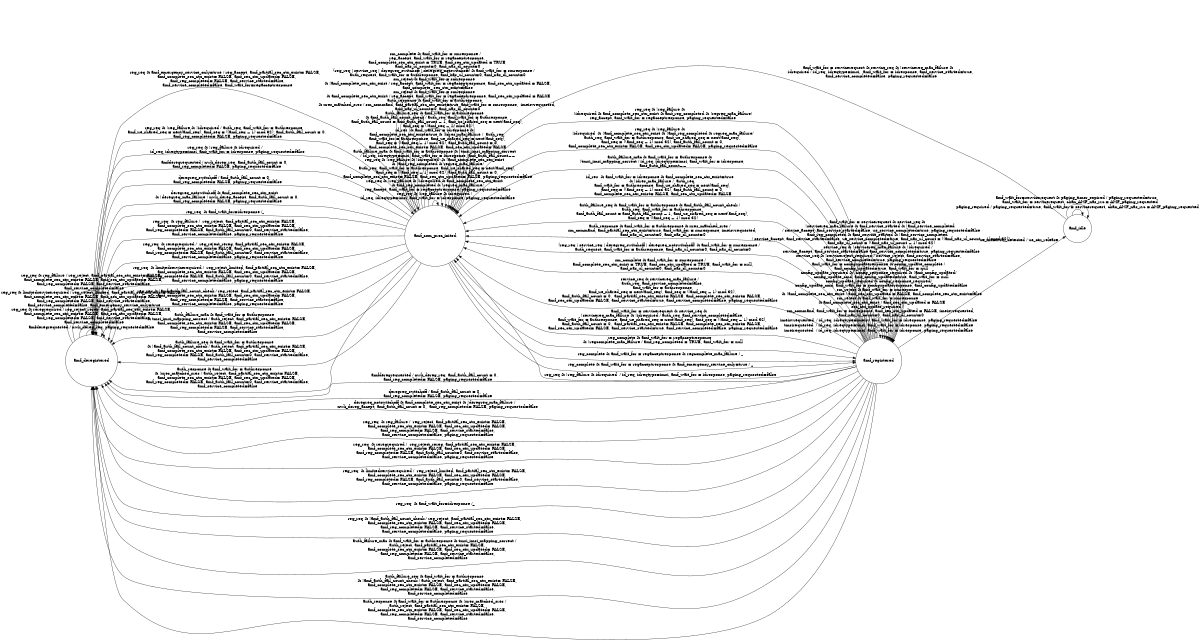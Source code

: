 digraph amf{
rankdir = LR;
size = "8,5"
node [shape = circle, label="amf_deregistered"]amf_deregistered;
node [shape = circle, label="amf_com_proc_inited"]amf_com_proc_inited;
node [shape = circle, label="amf_registered"]amf_registered;
node [shape = circle, label="amf_idle"]amf_idle;


//initial_state: amf_deregistered
//incoming messages: null_action; deregreq_switchoff; reg_req; deregreq_notswitchoff; id_res; auth_response; auth_failure_mac; auth_failure_seq; sm_complete; sm_reject; reg_complete; config_update_complete; service_req; ue_dereg_accept
//outgoing messages: null_action; auth_reject; reg_reject; reg_reject_rereg; reg_reject_limited; nwk_dereg_req; service_reject; id_req; auth_req; sm_command; reg_accept; config_update_cmd; service_accept; ue_ctx_release; nwk_dereg_accept;
////rrcincomingmessages: null_action; amf_nas_ul_info_transfer
////rrcoutgoingmessages: null_action; amf_nas_dl_info_transfer
//environment variables: amfderegrequested; reg_failure; idrequired; regreq_mac_failure; deregreq_mac_failure; tmsi_imsi_mapping_correct; idres_mac_failure; xres_matched_sres; regcomplete_mac_failure; amf_config_update_required; sec_ctx_update_required; config_update_required; config_response_required; ue_inactivity_detected; paging_required; servicereq_mac_failure; servicereject_required; paging_timer_expired; reregrequired; limitedservicerequired; imeirequested; tmsirequested; imeisvrequested 
//state variables: amf_partial_sec_ctx_exist{true, false}<false>; amf_complete_sec_ctx_exist{true, false}<false>; amf_reg_completed{true, false}<false>; amf_config_updated{true, false}<false>; amf_sec_ctx_updated{true, false}<false>; amf_service_completed{true, false}<true>; amf_service_started{true, false}<false>; paging_requested{true, false}<false>; amf_wait_for{null, idresponse, authresponse, smresponse, regacceptresponse, configupdateresponse, servicerequest}<null>;chan_AMF_rrc_nas{AMF_ul_info_transfer, AMF_rrc_nas_null}<AMF_rrc_nas_null>; chan_AMF_nas_rrc{AMF_dl_info_transfer, AMF_paging_requested, AMF_ctx_release_requested, AMF_nas_rrc_null}<AMF_nas_rrc_null>; amf_emergency_service_only{true, false}<false>; idreqtype{suci, imsi, imei, imeisv, tmsi}<imsi>
//sequence variables: amf_nas_ul_count {0, 32}<0, ((amf_nas_ul_count + 1) mod 32)>; amf_nas_dl_count {0, 32}<0, ((ue_nas_dl_count + 1) mod 32)>; amf_auth_fail_count{0,5}<0,ue_auth_fail_count+1>; amf_seq{0, 32}<ue_seq + 1, ((amf_seq + 1) mod 32), amf_seq>
//define: amf_auth_fail_count_check  := (amf_auth_fail_count < 3)

amf_deregistered -> amf_deregistered [label = "amfderegrequested / nwk_dereg_req, paging_requested=false"]

amf_deregistered -> amf_com_proc_inited [label = "reg_req & amf_emergency_service_only=true / reg_accept, amf_partial_sec_ctx_exist= FALSE,
    amf_complete_sec_ctx_exist= FALSE, amf_sec_ctx_updated= FALSE, 
    amf_reg_completed= FALSE, amf_service_started=false,
    amf_service_completed=false, amf_wait_for=regacceptresponse"]

amf_deregistered -> amf_deregistered [label = "reg_req & reregrequired / reg_reject_rereg, amf_partial_sec_ctx_exist= FALSE,
    amf_complete_sec_ctx_exist= FALSE, amf_sec_ctx_updated= FALSE, 
    amf_reg_completed= FALSE, amf_service_started=false,
    amf_service_completed=false"]

amf_deregistered -> amf_deregistered [label = "reg_req & limitedservicerequired / reg_reject_limited, amf_partial_sec_ctx_exist= FALSE,
    amf_complete_sec_ctx_exist= FALSE, amf_sec_ctx_updated= FALSE, 
    amf_reg_completed= FALSE, amf_service_started=false,
    amf_service_completed=false, amf_emergency_service_only=true"]


amf_deregistered -> amf_deregistered [label = "reg_req & reg_failure / reg_reject, amf_partial_sec_ctx_exist= FALSE,
    amf_complete_sec_ctx_exist= FALSE, amf_sec_ctx_updated= FALSE, 
    amf_reg_completed= FALSE, amf_service_started=false,
    amf_service_completed=false"]


amf_deregistered -> amf_com_proc_inited [label = "reg_req & !reg_failure & !idrequired / auth_req, amf_wait_for = authresponse, 
    amf_ue_shared_seq = next(amf_seq), amf_seq = ((amf_seq + 1) mod 32), amf_auth_fail_count = 0, 
    amf_reg_completed= FALSE, paging_requested=false"]

amf_deregistered -> amf_com_proc_inited [label = "reg_req & !reg_failure & idrequired /
    id_req, idreqtype=imsi, amf_wait_for = idresponse, paging_requested=false"]


amf_com_proc_inited -> amf_deregistered [label = "amfderegrequested / nwk_dereg_req, amf_auth_fail_count = 0, 
    amf_reg_completed= FALSE, paging_requested=false "]

amf_com_proc_inited -> amf_deregistered [label = "deregreq_switchoff / amf_auth_fail_count = 0, 
    amf_reg_completed= FALSE, paging_requested=false"]

amf_com_proc_inited -> amf_deregistered [label = "deregreq_notswitchoff & amf_complete_sec_ctx_exist 
    & !deregreq_mac_failure / nwk_dereg_accept, amf_auth_fail_count = 0, 
    amf_reg_completed= FALSE, paging_requested=false"]


amf_com_proc_inited -> amf_deregistered [label = "reg_req  & amf_wait_for=idresponse /_"]


amf_com_proc_inited -> amf_deregistered [label = "reg_req  & reg_failure /  reg_reject, amf_partial_sec_ctx_exist= FALSE, 
    amf_complete_sec_ctx_exist= FALSE, amf_sec_ctx_updated= FALSE, 
    amf_reg_completed= FALSE, amf_auth_fail_count=0, amf_service_started=false,
    amf_service_completed=false, paging_requested=false"]

amf_com_proc_inited -> amf_deregistered [label = "reg_req  & reregrequired /  reg_reject_rereg, amf_partial_sec_ctx_exist= FALSE, 
    amf_complete_sec_ctx_exist= FALSE, amf_sec_ctx_updated= FALSE, 
    amf_reg_completed= FALSE, amf_auth_fail_count=0, amf_service_started=false,
    amf_service_completed=false, paging_requested=false"]

amf_com_proc_inited -> amf_deregistered [label = "reg_req  & limitedservicerequired /  reg_reject_limited, amf_partial_sec_ctx_exist= FALSE, 
    amf_complete_sec_ctx_exist= FALSE, amf_sec_ctx_updated= FALSE, 
    amf_reg_completed= FALSE, amf_auth_fail_count=0, amf_service_started=false,
    amf_service_completed=false, paging_requested=false"]


amf_com_proc_inited -> amf_com_proc_inited [label = "reg_req & !reg_failure & idrequired / 
    id_req, idreqtype=imsi, amf_wait_for = idresponse, paging_requested=false"]

amf_com_proc_inited -> amf_com_proc_inited [label = "reg_req & !reg_failure & !idrequired & amf_complete_sec_ctx_exist 
    & amf_reg_completed & !regreq_mac_failure/
    reg_accept, amf_wait_for = regacceptresponse, paging_requested=false"]

amf_com_proc_inited -> amf_com_proc_inited [label = "reg_req & !reg_failure & !idrequired  & !amf_complete_sec_ctx_exist 
    & !amf_reg_completed & regreq_mac_failure/
    auth_req, amf_wait_for = authresponse, amf_ue_shared_seq = next(amf_seq), 
    amf_seq = ((amf_seq + 1) mod 32), amf_auth_fail_count = 0, 
    amf_complete_sec_ctx_exist= FALSE, amf_sec_ctx_updated= FALSE, paging_requested=false"]



//TODO: Need to recheck whether the following one makes any sense
amf_com_proc_inited -> amf_deregistered [label = "reg_req & !amf_auth_fail_count_check / reg_reject, amf_partial_sec_ctx_exist= FALSE, 
    amf_complete_sec_ctx_exist= FALSE, amf_sec_ctx_updated= FALSE, 
    amf_reg_completed= FALSE, amf_service_started=false,
    amf_service_completed=false, paging_requested=false"]

amf_com_proc_inited -> amf_deregistered [label = "auth_failure_mac & amf_wait_for = authresponse 
    & tmsi_imsi_mapping_correct / auth_reject, amf_partial_sec_ctx_exist= FALSE, 
    amf_complete_sec_ctx_exist= FALSE, amf_sec_ctx_updated= FALSE, 
    amf_reg_completed= FALSE, amf_service_started=false,
    amf_service_completed=false"]

amf_com_proc_inited -> amf_com_proc_inited [label = "auth_failure_mac & amf_wait_for = authresponse & !tmsi_imsi_mapping_correct 
    / id_req, idreqtype=imsi, amf_wait_for = idresponse, amf_auth_fail_count++"]

amf_com_proc_inited -> amf_com_proc_inited [label = "id_res  & amf_wait_for = idresponse & 
    amf_complete_sec_ctx_exist=true & !idres_mac_failure /  auth_req, 
    amf_wait_for = authresponse, amf_ue_shared_seq = next(amf_seq), 
    amf_seq = ((amf_seq + 1) mod 32), amf_auth_fail_count = 0, 
    amf_complete_sec_ctx_exist= FALSE, amf_sec_ctx_updated= FALSE"]

amf_com_proc_inited -> amf_com_proc_inited [label = "auth_failure_seq & amf_wait_for = authresponse 
    & amf_auth_fail_count_check / auth_req, amf_wait_for = authresponse, 
    amf_auth_fail_count = amf_auth_fail_count + 1, amf_ue_shared_seq = next(amf_seq), 
    amf_seq = ((amf_seq + 1) mod 32)"]

amf_com_proc_inited -> amf_deregistered [label = "auth_failure_seq & amf_wait_for = authresponse 
    & !amf_auth_fail_count_check / auth_reject, amf_partial_sec_ctx_exist= FALSE, 
    amf_complete_sec_ctx_exist= FALSE, amf_sec_ctx_updated= FALSE, 
    amf_reg_completed= FALSE, amf_auth_fail_count=0, amf_service_started=false,
    amf_service_completed=false"]

amf_com_proc_inited -> amf_com_proc_inited [label = "auth_response & amf_wait_for = authresponse 
    & xres_matched_sres / sm_command, amf_partial_sec_ctx_exist=true, amf_wait_for = smresponse,  imeisvrequested, 
    amf_nas_ul_count=0, amf_nas_dl_count=0"]

//TODO: Need to check the standard
amf_com_proc_inited -> amf_deregistered [label = "auth_response & amf_wait_for = authresponse 
    & !xres_matched_sres / auth_reject, amf_partial_sec_ctx_exist= FALSE, 
    amf_complete_sec_ctx_exist= FALSE, amf_sec_ctx_updated= FALSE, 
    amf_reg_completed= FALSE, amf_auth_fail_count=0, amf_service_started=false,
    amf_service_completed=false"]

amf_com_proc_inited -> amf_com_proc_inited [label = "sm_reject & amf_wait_for = smresponse  
     & amf_complete_sec_ctx_exist / reg_accept, amf_wait_for = regacceptresponse, amf_sec_ctx_updated = FALSE"]

amf_com_proc_inited -> amf_com_proc_inited [label = "sm_reject & amf_wait_for = smresponse  
     & !amf_complete_sec_ctx_exist / reg_accept, amf_wait_for = regacceptresponse, amf_sec_ctx_updated = FALSE, 
    amf_complete_ sec_ctx_exist=false"]


amf_com_proc_inited -> amf_com_proc_inited [label = "(reg_req | service_req | deregreq_switchoff | deregreq_notswitchoff) & amf_wait_for = smresponse /  
    auth_request, amf_wait_for = authresponse, amf_nas_ul_count=0, amf_nas_dl_count=0"]


amf_com_proc_inited -> amf_com_proc_inited [label = "sm_complete & amf_wait_for = smresponse /
    reg_accept, amf_wait_for = regacceptresponse, 
    amf_complete_sec_ctx_exist = TRUE, amf_sec_ctx_updated = TRUE,
    amf_nas_ul_count=0, amf_nas_dl_count=0"]


amf_com_proc_inited -> amf_registered [label = "reg_complete & amf_wait_for = regacceptresponse 
    & !regcomplete_mac_failure / amf_reg_completed = TRUE, amf_wait_for = null"]

amf_com_proc_inited -> amf_registered [label = "reg_complete & amf_wait_for = regacceptresponse & regcomplete_mac_failure / _"]


amf_com_proc_inited -> amf_registered [label = "reg_complete & amf_wait_for = regacceptresponse & amf_emergency_service_only=true / _"]



amf_registered -> amf_deregistered [label = "amfderegrequested / nwk_dereg_req, amf_auth_fail_count = 0, 
    amf_reg_completed= FALSE, paging_requested=false"]

amf_registered -> amf_deregistered [label = "deregreq_switchoff / amf_auth_fail_count = 0, 
    amf_reg_completed= FALSE, paging_requested=false"]

amf_registered -> amf_deregistered [label = "deregreq_notswitchoff & amf_complete_sec_ctx_exist & !deregreq_mac_failure / 
    nwk_dereg_accept, amf_auth_fail_count = 0,  amf_reg_completed= FALSE, paging_requested=false"]

amf_registered -> amf_registered [label = "imeirequested  / id_req, idreqtype=imei, amf_wait_for = idresponse, paging_requested=false"]

amf_registered -> amf_registered [label = "tmsirequested  / id_req, idreqtype=tmsi, amf_wait_for = idresponse, paging_requested=false"]

amf_registered -> amf_registered [label = "imeisvrequested  / id_req, idreqtype=imeisv, amf_wait_for = idresponse, paging_requested=false"]

amf_registered -> amf_deregistered [label = "reg_req  & reg_failure /  reg_reject, amf_partial_sec_ctx_exist= FALSE, 
    amf_complete_sec_ctx_exist= FALSE, amf_sec_ctx_updated= FALSE, 
    amf_reg_completed= FALSE, amf_service_started=false,
    amf_service_completed=false, paging_requested=false"]

amf_registered -> amf_deregistered [label = "reg_req  & reregrequired /  reg_reject_rereg, amf_partial_sec_ctx_exist= FALSE, 
    amf_complete_sec_ctx_exist= FALSE, amf_sec_ctx_updated= FALSE, 
    amf_reg_completed= FALSE, amf_auth_fail_count=0, amf_service_started=false,
    amf_service_completed=false, paging_requested=false"]

amf_registered -> amf_deregistered [label = "reg_req  & limitedservicerequired /  reg_reject_limited, amf_partial_sec_ctx_exist= FALSE, 
    amf_complete_sec_ctx_exist= FALSE, amf_sec_ctx_updated= FALSE, 
    amf_reg_completed= FALSE, amf_auth_fail_count=0, amf_service_started=false,
    amf_service_completed=false, paging_requested=false"]

amf_registered -> amf_deregistered [label = "reg_req  & amf_wait_for=idresponse /_"]

amf_registered -> amf_com_proc_inited [label = "reg_req & !reg_failure & idrequired  / id_req, idreqtype=imsi, amf_wait_for = idresponse, paging_requested=false"]

amf_registered -> amf_com_proc_inited [label = "reg_req & !reg_failure & 
    !idrequired & amf_complete_sec_ctx_exist & amf_reg_completed & !regreq_mac_failure/
    reg_accept, amf_wait_for = regacceptresponse, paging_requested=false"]

amf_registered-> amf_com_proc_inited [label = "reg_req & !reg_failure & 
    !idrequired  & !amf_complete_sec_ctx_exist & !amf_reg_completed & regreq_mac_failure/
    auth_req, amf_wait_for = authresponse, amf_ue_shared_seq = next(amf_seq), 
    amf_seq = ((amf_seq + 1) mod 32), amf_auth_fail_count = 0, 
    amf_complete_sec_ctx_exist= FALSE, amf_sec_ctx_updated= FALSE, paging_requested=false"]


amf_registered -> amf_deregistered [label = "reg_req & !amf_auth_fail_count_check / reg_reject, amf_partial_sec_ctx_exist= FALSE, 
    amf_complete_sec_ctx_exist= FALSE, amf_sec_ctx_updated= FALSE, 
    amf_reg_completed= FALSE, amf_service_started=false,
    amf_service_completed=false, paging_requested=false"]

amf_registered -> amf_deregistered [label = "auth_failure_mac & amf_wait_for = authresponse & tmsi_imsi_mapping_correct / 
    auth_reject, amf_partial_sec_ctx_exist= FALSE, 
    amf_complete_sec_ctx_exist= FALSE, amf_sec_ctx_updated= FALSE, 
    amf_reg_completed= FALSE, amf_service_started=false,
    amf_service_completed=false"]

amf_registered -> amf_com_proc_inited [label = "auth_failure_mac & amf_wait_for = authresponse & 
    !tmsi_imsi_mapping_correct / id_req, idreqtype=imsi, amf_wait_for = idresponse, 
    amf_auth_fail_count++"]

amf_registered -> amf_com_proc_inited [label = "id_res  & amf_wait_for = idresponse & amf_complete_sec_ctx_exist=true 
    & !idres_mac_failure /  auth_req, 
    amf_wait_for = authresponse, amf_ue_shared_seq = next(amf_seq), 
    amf_seq = ((amf_seq + 1) mod 32), amf_auth_fail_count = 0, 
    amf_complete_sec_ctx_exist= FALSE, amf_sec_ctx_updated= FALSE"]

amf_registered-> amf_com_proc_inited [label = "auth_failure_seq & amf_wait_for = authresponse & amf_auth_fail_count_check / 
    auth_req, amf_wait_for = authresponse, 
    amf_auth_fail_count = amf_auth_fail_count + 1, amf_ue_shared_seq = next(amf_seq), 
    amf_seq = ((amf_seq + 1) mod 32)"]

amf_registered -> amf_deregistered [label = "auth_failure_seq & amf_wait_for = authresponse 
    & !amf_auth_fail_count_check / auth_reject, amf_partial_sec_ctx_exist= FALSE, 
    amf_complete_sec_ctx_exist= FALSE, amf_sec_ctx_updated= FALSE, 
    amf_reg_completed= FALSE, amf_service_started=false,
    amf_service_completed=false"]

amf_registered -> amf_com_proc_inited [label = "auth_response & amf_wait_for = authresponse & xres_matched_sres / 
    sm_command, amf_partial_sec_ctx_exist=true, amf_wait_for = smresponse, imeisvrequested, 
    amf_nas_ul_count=0, amf_nas_dl_count=0"]

amf_registered -> amf_com_proc_inited [label = "(reg_req | service_req | deregreq_switchoff | deregreq_notswitchoff) & amf_wait_for = smresponse /  
    auth_request, amf_wait_for = authresponse, amf_nas_ul_count=0, amf_nas_dl_count=0"]

//TODO: Need to check the standard
amf_registered -> amf_deregistered [label = "auth_response & amf_wait_for = authresponse & !xres_matched_sres / 
    auth_reject, amf_partial_sec_ctx_exist= FALSE, 
    amf_complete_sec_ctx_exist= FALSE, amf_sec_ctx_updated= FALSE, 
    amf_reg_completed= FALSE, amf_service_started=false,
    amf_service_completed=false"]

amf_registered -> amf_registered [label = "sec_ctx_update_required /  
    sm_command, amf_wait_for = smresponse, amf_sec_ctx_updated = FALSE, imeisvrequested, 
    amf_nas_ul_count=0, amf_nas_dl_count=0"]

amf_registered -> amf_registered [label = "sm_reject & amf_wait_for = smresponse  
     & amf_complete_sec_ctx_exist / amf_sec_ctx_updated = FALSE"]

amf_registered -> amf_registered [label = "sm_reject & amf_wait_for = smresponse  
     & !amf_complete_sec_ctx_exist / amf_sec_ctx_updated = FALSE, amf_complete_sec_ctx_exist=false"]

amf_registered -> amf_com_proc_inited [label = "sm_complete & amf_wait_for = smresponse /
    amf_complete_sec_ctx_exist = TRUE, amf_sec_ctx_updated = TRUE, amf_wait_for = null,
    amf_nas_ul_count=0, amf_nas_dl_count=0"]

//// RESUME FROM HERE
amf_registered -> amf_registered [label = "config_update_required & config_response_required/
    config_update_cmd, amf_wait_for = configupdateresponse, amf_config_updated=false"]

amf_registered -> amf_registered [label = "config_update_required & !config_response_required & !amf_config_updated/
    config_update_cmd, amf_config_updated=true, amf_wait_for = null"]

amf_registered -> amf_registered [label = "amf_wait_for = configupdateresponse & config_update_complete /
    amf_config_updated=true, amf_wait_for = null"]

amf_registered -> amf_idle [label = "ue_inactivity_detected / ue_ctx_release"]

amf_registered -> amf_registered [label = "service_req & !servicereject_required / service_reject, amf_service_started=false,
    amf_service_completed=true, paging_requested=false"]

amf_registered -> amf_registered [label = "service_req & !servicereq_mac_failure & !idrequired / 
    service_accept, amf_service_started=false amf_service_completed=true, paging_requested=false"]

amf_registered -> amf_com_proc_inited [label = "service_req & servicereq_mac_failure / 
    auth_req, amf_service_completed=false, 
    amf_wait_for = authresponse,
    amf_ue_shared_seq = next(amf_seq), amf_seq = ((amf_seq + 1) mod 32), 
    amf_auth_fail_count = 0,  amf_partial_sec_ctx_exist= FALSE, amf_complete_sec_ctx_exist= FALSE,  
    amf_sec_ctx_updated= FALSE, amf_service_started=true, amf_service_completed=false, paging_requested=false"]

amf_registered -> amf_registered [label="amf_reg_completed & amf_service_started & !amf_service_completed  
    / service_accept, amf_service_started=false, ue_service_completed=true, amf_nas_ul_count = ((amf_nas_ul_count + 1) mod 32), 
    amf_nas_ul_count = ((amf_nas_ul_count + 1) mod 32)"]


amf_idle -> amf_idle [label = "paging_required / paging_requested=true, amf_wait_for = servicerequest, chan_AMF_nas_rrc = AMF_paging_requested"] 

amf_idle -> amf_idle [label = "amf_wait_for=servicerequest & paging_timer_expired / paging_requested=true, 
    amf_wait_for = servicerequest, chan_AMF_nas_rrc = AMF_paging_requested"] 

amf_idle -> amf_com_proc_inited [label = "amf_wait_for = servicerequest & service_req & !servicereq_mac_failure & 
    idrequired / id_req, idreqtype=imsi,  amf_wait_for = idresponse, amf_service_started=true, 
    amf_service_completed=false, paging_requested=false"]

amf_registered -> amf_com_proc_inited [label = "amf_wait_for = servicerequest & service_req &  
    !servicereq_mac_failure & !idrequired / auth_req, amf_service_completed=false, 
    amf_wait_for = authresponse, amf_ue_shared_seq = next(amf_seq), amf_seq = ((amf_seq + 1) mod 32), 
    amf_auth_fail_count = 0,  amf_partial_sec_ctx_exist= FALSE, amf_complete_sec_ctx_exist= FALSE,  
    amf_sec_ctx_updated= FALSE, amf_service_started=true, amf_service_completed=false, paging_requested=false"]

amf_registered -> amf_registered [label="amf_wait_for = servicerequest & service_req &  
    !servicereq_mac_failure & amf_service_started & !amf_service_completed  
    / service_accept, amf_service_started=false, ue_service_completed=true, paging_requested=false"]

}
